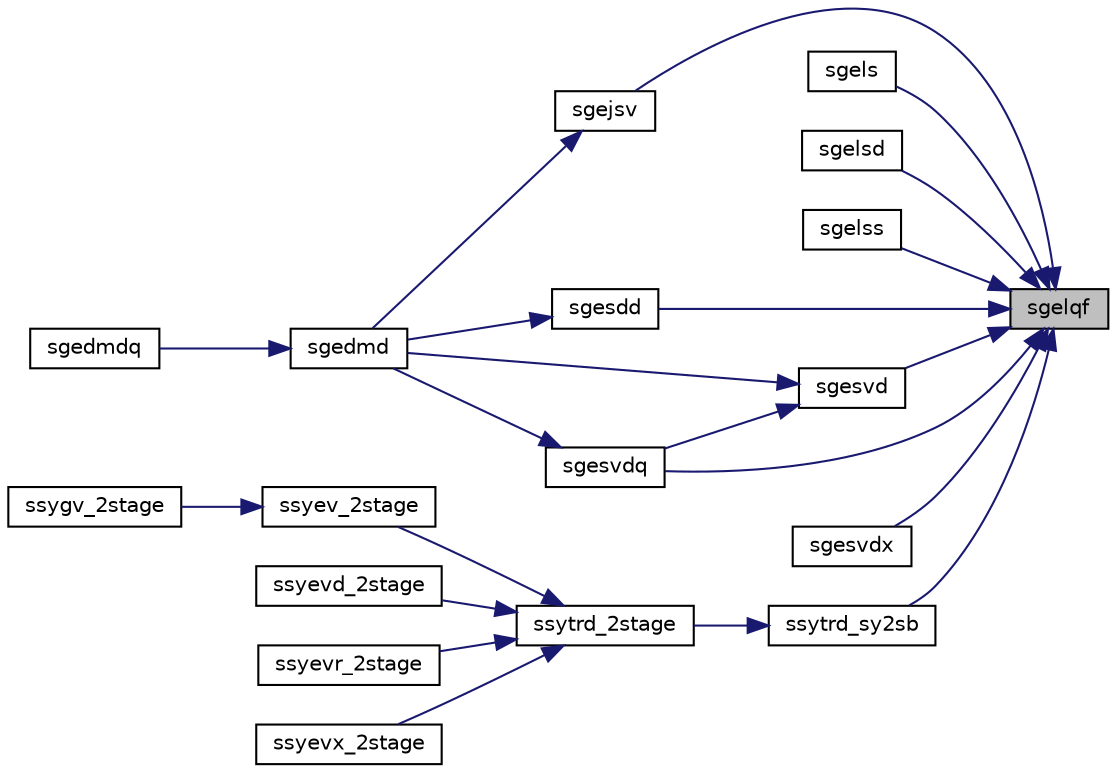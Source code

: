 digraph "sgelqf"
{
 // LATEX_PDF_SIZE
  edge [fontname="Helvetica",fontsize="10",labelfontname="Helvetica",labelfontsize="10"];
  node [fontname="Helvetica",fontsize="10",shape=record];
  rankdir="RL";
  Node1 [label="sgelqf",height=0.2,width=0.4,color="black", fillcolor="grey75", style="filled", fontcolor="black",tooltip="SGELQF"];
  Node1 -> Node2 [dir="back",color="midnightblue",fontsize="10",style="solid",fontname="Helvetica"];
  Node2 [label="sgejsv",height=0.2,width=0.4,color="black", fillcolor="white", style="filled",URL="$sgejsv_8f.html#a4b629535d69b782d6421518962e639f1",tooltip="SGEJSV"];
  Node2 -> Node3 [dir="back",color="midnightblue",fontsize="10",style="solid",fontname="Helvetica"];
  Node3 [label="sgedmd",height=0.2,width=0.4,color="black", fillcolor="white", style="filled",URL="$sgedmd_8f90.html#a2620fdd695c7f51cddc90e332eb57971",tooltip="SGEDMD computes the Dynamic Mode Decomposition (DMD) for a pair of data snapshot matrices."];
  Node3 -> Node4 [dir="back",color="midnightblue",fontsize="10",style="solid",fontname="Helvetica"];
  Node4 [label="sgedmdq",height=0.2,width=0.4,color="black", fillcolor="white", style="filled",URL="$sgedmdq_8f90.html#a1d1fe0497679b62b0084bfbdf54063f2",tooltip="SGEDMDQ computes the Dynamic Mode Decomposition (DMD) for a pair of data snapshot matrices."];
  Node1 -> Node5 [dir="back",color="midnightblue",fontsize="10",style="solid",fontname="Helvetica"];
  Node5 [label="sgels",height=0.2,width=0.4,color="black", fillcolor="white", style="filled",URL="$sgels_8f.html#a166c189c7bcd808a9468c05e53da816f",tooltip="SGELS solves overdetermined or underdetermined systems for GE matrices"];
  Node1 -> Node6 [dir="back",color="midnightblue",fontsize="10",style="solid",fontname="Helvetica"];
  Node6 [label="sgelsd",height=0.2,width=0.4,color="black", fillcolor="white", style="filled",URL="$sgelsd_8f.html#abc655f9cb0f6cfff81b3cafc03c41dcb",tooltip="SGELSD computes the minimum-norm solution to a linear least squares problem for GE matrices"];
  Node1 -> Node7 [dir="back",color="midnightblue",fontsize="10",style="solid",fontname="Helvetica"];
  Node7 [label="sgelss",height=0.2,width=0.4,color="black", fillcolor="white", style="filled",URL="$sgelss_8f.html#a206e3084597d088b31dc054a69aec93f",tooltip="SGELSS solves overdetermined or underdetermined systems for GE matrices"];
  Node1 -> Node8 [dir="back",color="midnightblue",fontsize="10",style="solid",fontname="Helvetica"];
  Node8 [label="sgesdd",height=0.2,width=0.4,color="black", fillcolor="white", style="filled",URL="$sgesdd_8f.html#ac2cd4f1079370ac908186d77efcd5ea8",tooltip="SGESDD"];
  Node8 -> Node3 [dir="back",color="midnightblue",fontsize="10",style="solid",fontname="Helvetica"];
  Node1 -> Node9 [dir="back",color="midnightblue",fontsize="10",style="solid",fontname="Helvetica"];
  Node9 [label="sgesvd",height=0.2,width=0.4,color="black", fillcolor="white", style="filled",URL="$sgesvd_8f.html#af03d06284b1bfabd3d6c0f6955960533",tooltip="SGESVD computes the singular value decomposition (SVD) for GE matrices"];
  Node9 -> Node3 [dir="back",color="midnightblue",fontsize="10",style="solid",fontname="Helvetica"];
  Node9 -> Node10 [dir="back",color="midnightblue",fontsize="10",style="solid",fontname="Helvetica"];
  Node10 [label="sgesvdq",height=0.2,width=0.4,color="black", fillcolor="white", style="filled",URL="$sgesvdq_8f.html#a8e9cbc85a2116d7ae24a854e24fbdc14",tooltip="SGESVDQ computes the singular value decomposition (SVD) with a QR-Preconditioned QR SVD Method for GE..."];
  Node10 -> Node3 [dir="back",color="midnightblue",fontsize="10",style="solid",fontname="Helvetica"];
  Node1 -> Node10 [dir="back",color="midnightblue",fontsize="10",style="solid",fontname="Helvetica"];
  Node1 -> Node11 [dir="back",color="midnightblue",fontsize="10",style="solid",fontname="Helvetica"];
  Node11 [label="sgesvdx",height=0.2,width=0.4,color="black", fillcolor="white", style="filled",URL="$sgesvdx_8f.html#aec7e3fe91246cc52bcd34c45494932aa",tooltip="SGESVDX computes the singular value decomposition (SVD) for GE matrices"];
  Node1 -> Node12 [dir="back",color="midnightblue",fontsize="10",style="solid",fontname="Helvetica"];
  Node12 [label="ssytrd_sy2sb",height=0.2,width=0.4,color="black", fillcolor="white", style="filled",URL="$ssytrd__sy2sb_8f.html#af640b5eb84ff9eb0681a6f37b740d18c",tooltip="SSYTRD_SY2SB"];
  Node12 -> Node13 [dir="back",color="midnightblue",fontsize="10",style="solid",fontname="Helvetica"];
  Node13 [label="ssytrd_2stage",height=0.2,width=0.4,color="black", fillcolor="white", style="filled",URL="$ssytrd__2stage_8f.html#ae28ce0a4f0c6c897ac3301ba08558b26",tooltip="SSYTRD_2STAGE"];
  Node13 -> Node14 [dir="back",color="midnightblue",fontsize="10",style="solid",fontname="Helvetica"];
  Node14 [label="ssyev_2stage",height=0.2,width=0.4,color="black", fillcolor="white", style="filled",URL="$ssyev__2stage_8f.html#a2d0b53eb79e43d7059fc80365ec517e9",tooltip="SSYEV_2STAGE computes the eigenvalues and, optionally, the left and/or right eigenvectors for SY matr..."];
  Node14 -> Node15 [dir="back",color="midnightblue",fontsize="10",style="solid",fontname="Helvetica"];
  Node15 [label="ssygv_2stage",height=0.2,width=0.4,color="black", fillcolor="white", style="filled",URL="$ssygv__2stage_8f.html#a6eaf17f1551477fc438915c8ada67abc",tooltip="SSYGV_2STAGE"];
  Node13 -> Node16 [dir="back",color="midnightblue",fontsize="10",style="solid",fontname="Helvetica"];
  Node16 [label="ssyevd_2stage",height=0.2,width=0.4,color="black", fillcolor="white", style="filled",URL="$ssyevd__2stage_8f.html#a183409fcfe0ad42c2a976c352e077850",tooltip="SSYEVD_2STAGE computes the eigenvalues and, optionally, the left and/or right eigenvectors for SY mat..."];
  Node13 -> Node17 [dir="back",color="midnightblue",fontsize="10",style="solid",fontname="Helvetica"];
  Node17 [label="ssyevr_2stage",height=0.2,width=0.4,color="black", fillcolor="white", style="filled",URL="$ssyevr__2stage_8f.html#acdcfccbd51404d755a5b08c188d74a6f",tooltip="SSYEVR_2STAGE computes the eigenvalues and, optionally, the left and/or right eigenvectors for SY mat..."];
  Node13 -> Node18 [dir="back",color="midnightblue",fontsize="10",style="solid",fontname="Helvetica"];
  Node18 [label="ssyevx_2stage",height=0.2,width=0.4,color="black", fillcolor="white", style="filled",URL="$ssyevx__2stage_8f.html#ade5afd3e65add6bc3ba047203a98602f",tooltip="SSYEVX_2STAGE computes the eigenvalues and, optionally, the left and/or right eigenvectors for SY mat..."];
}
